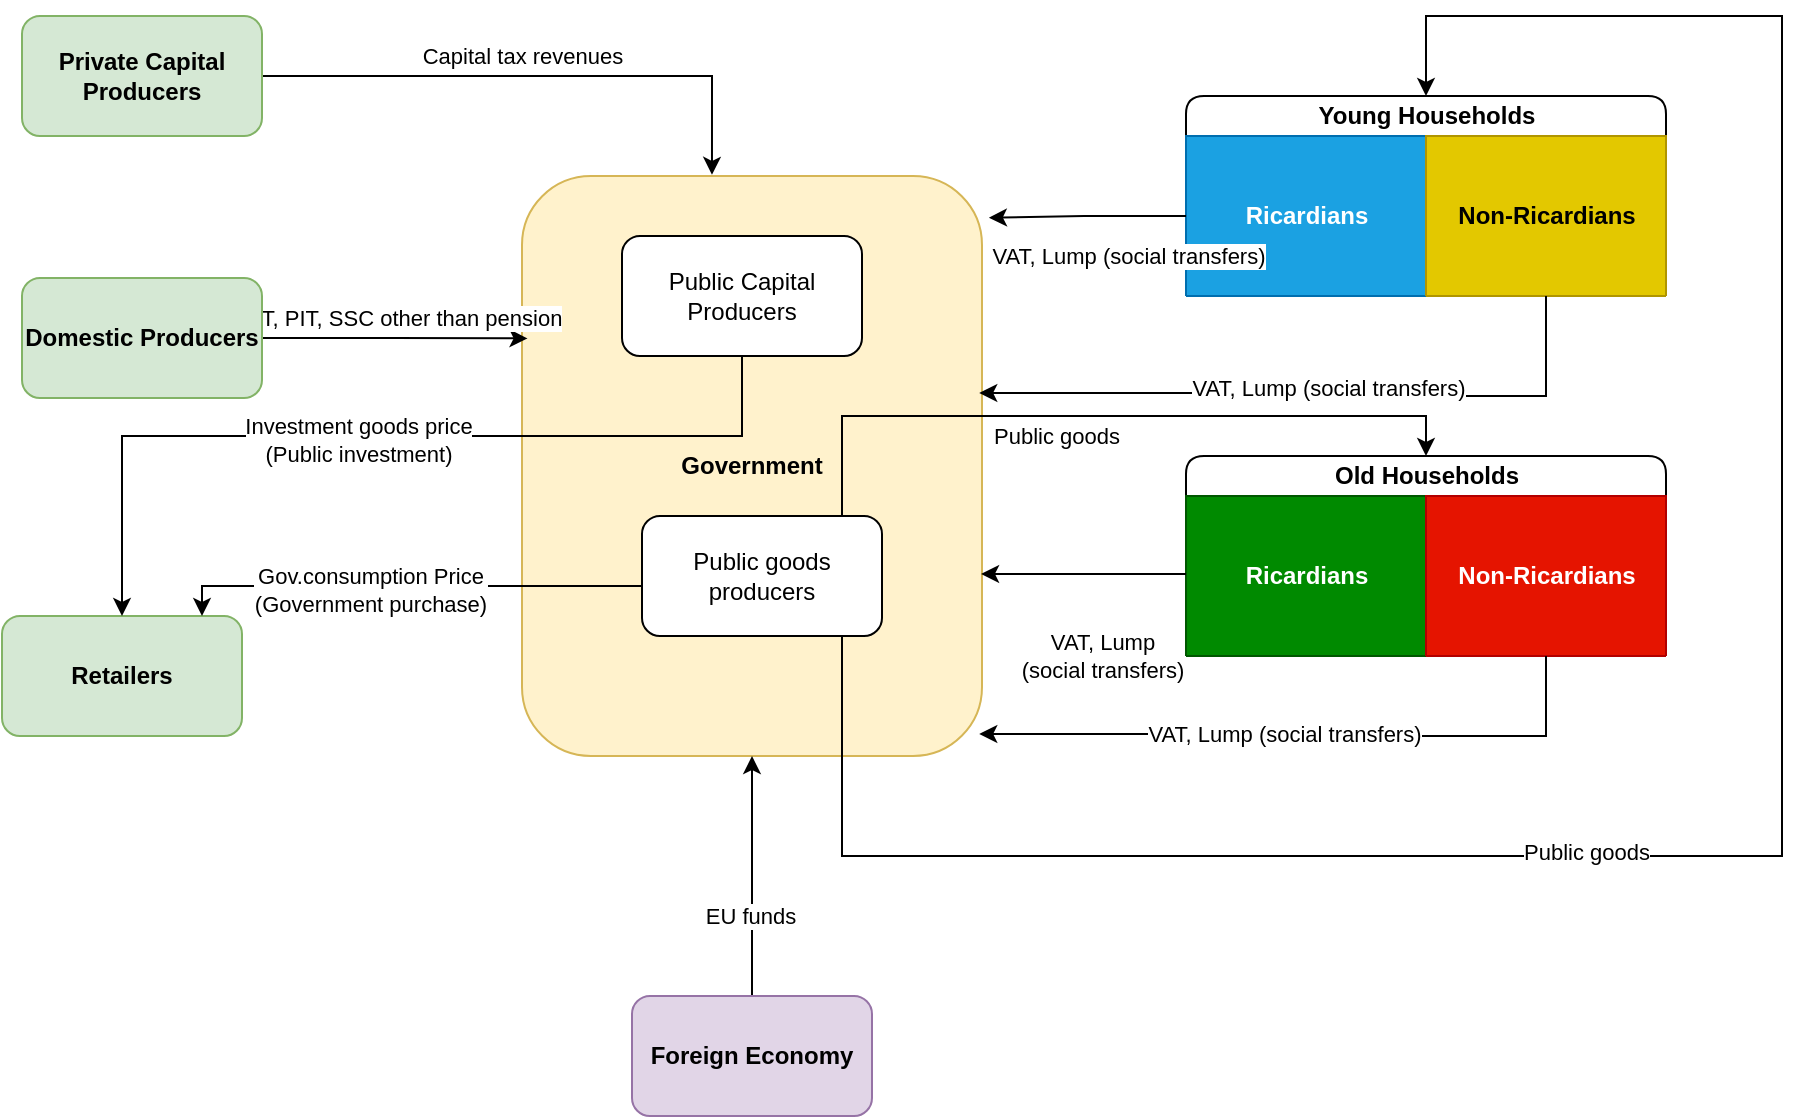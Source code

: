 <mxfile version="21.5.1" type="github">
  <diagram name="Page-1" id="kW5z09n5GGzJ1cjU40yl">
    <mxGraphModel dx="1235" dy="571" grid="1" gridSize="10" guides="1" tooltips="1" connect="1" arrows="1" fold="1" page="1" pageScale="1" pageWidth="1100" pageHeight="850" math="0" shadow="0">
      <root>
        <mxCell id="0" />
        <mxCell id="1" parent="0" />
        <mxCell id="dep_u9EgAYhP0aouUn1x-1" value="Retailers" style="rounded=1;whiteSpace=wrap;html=1;fillColor=#d5e8d4;strokeColor=#82b366;fontStyle=1" vertex="1" parent="1">
          <mxGeometry x="90" y="380" width="120" height="60" as="geometry" />
        </mxCell>
        <mxCell id="dep_u9EgAYhP0aouUn1x-2" value="Government" style="rounded=1;whiteSpace=wrap;html=1;fontStyle=1;fillColor=#fff2cc;strokeColor=#d6b656;" vertex="1" parent="1">
          <mxGeometry x="350" y="160" width="230" height="290" as="geometry" />
        </mxCell>
        <mxCell id="dep_u9EgAYhP0aouUn1x-5" style="edgeStyle=orthogonalEdgeStyle;rounded=0;orthogonalLoop=1;jettySize=auto;html=1;entryX=0.413;entryY=-0.002;entryDx=0;entryDy=0;entryPerimeter=0;" edge="1" parent="1" source="dep_u9EgAYhP0aouUn1x-3" target="dep_u9EgAYhP0aouUn1x-2">
          <mxGeometry relative="1" as="geometry">
            <mxPoint x="480" y="150" as="targetPoint" />
            <Array as="points">
              <mxPoint x="445" y="110" />
            </Array>
          </mxGeometry>
        </mxCell>
        <mxCell id="dep_u9EgAYhP0aouUn1x-6" value="Capital tax revenues" style="edgeLabel;html=1;align=center;verticalAlign=middle;resizable=0;points=[];" vertex="1" connectable="0" parent="dep_u9EgAYhP0aouUn1x-5">
          <mxGeometry x="0.44" y="-1" relative="1" as="geometry">
            <mxPoint x="-68" y="-11" as="offset" />
          </mxGeometry>
        </mxCell>
        <mxCell id="dep_u9EgAYhP0aouUn1x-3" value="Private Capital Producers" style="rounded=1;whiteSpace=wrap;html=1;fillColor=#d5e8d4;strokeColor=#82b366;fontStyle=1" vertex="1" parent="1">
          <mxGeometry x="100" y="80" width="120" height="60" as="geometry" />
        </mxCell>
        <mxCell id="dep_u9EgAYhP0aouUn1x-7" style="edgeStyle=orthogonalEdgeStyle;rounded=0;orthogonalLoop=1;jettySize=auto;html=1;entryX=0.012;entryY=0.28;entryDx=0;entryDy=0;entryPerimeter=0;" edge="1" parent="1" source="dep_u9EgAYhP0aouUn1x-4" target="dep_u9EgAYhP0aouUn1x-2">
          <mxGeometry relative="1" as="geometry" />
        </mxCell>
        <mxCell id="dep_u9EgAYhP0aouUn1x-8" value="CIT, PIT, SSC other than pension" style="edgeLabel;html=1;align=center;verticalAlign=middle;resizable=0;points=[];" vertex="1" connectable="0" parent="dep_u9EgAYhP0aouUn1x-7">
          <mxGeometry x="-0.369" y="-4" relative="1" as="geometry">
            <mxPoint x="27" y="-14" as="offset" />
          </mxGeometry>
        </mxCell>
        <mxCell id="dep_u9EgAYhP0aouUn1x-4" value="Domestic Producers" style="rounded=1;whiteSpace=wrap;html=1;fillColor=#d5e8d4;strokeColor=#82b366;fontStyle=1" vertex="1" parent="1">
          <mxGeometry x="100" y="211" width="120" height="60" as="geometry" />
        </mxCell>
        <mxCell id="dep_u9EgAYhP0aouUn1x-13" value="Young Households" style="swimlane;childLayout=stackLayout;resizeParent=1;resizeParentMax=0;startSize=20;html=1;rounded=1;swimlaneLine=0;" vertex="1" parent="1">
          <mxGeometry x="682" y="120" width="240" height="100" as="geometry" />
        </mxCell>
        <mxCell id="dep_u9EgAYhP0aouUn1x-14" value="Ricardians" style="swimlane;startSize=230;html=1;rounded=1;glass=0;shadow=0;fillColor=#1ba1e2;strokeColor=#006EAF;fontColor=#ffffff;" vertex="1" parent="dep_u9EgAYhP0aouUn1x-13">
          <mxGeometry y="20" width="120" height="80" as="geometry" />
        </mxCell>
        <mxCell id="dep_u9EgAYhP0aouUn1x-15" value="Non-Ricardians" style="swimlane;startSize=230;html=1;rounded=1;fillColor=#e3c800;fontColor=#000000;strokeColor=#B09500;" vertex="1" parent="dep_u9EgAYhP0aouUn1x-13">
          <mxGeometry x="120" y="20" width="120" height="80" as="geometry" />
        </mxCell>
        <mxCell id="dep_u9EgAYhP0aouUn1x-16" value="Old Households" style="swimlane;childLayout=stackLayout;resizeParent=1;resizeParentMax=0;startSize=20;html=1;rounded=1;swimlaneLine=0;" vertex="1" parent="1">
          <mxGeometry x="682" y="300" width="240" height="100" as="geometry" />
        </mxCell>
        <mxCell id="dep_u9EgAYhP0aouUn1x-19" value="Ricardians" style="swimlane;startSize=230;html=1;rounded=1;fillColor=#008a00;fontColor=#ffffff;strokeColor=#005700;" vertex="1" parent="dep_u9EgAYhP0aouUn1x-16">
          <mxGeometry y="20" width="120" height="80" as="geometry" />
        </mxCell>
        <mxCell id="dep_u9EgAYhP0aouUn1x-20" value="Non-Ricardians" style="swimlane;startSize=230;html=1;rounded=1;fillColor=#e51400;fontColor=#ffffff;strokeColor=#B20000;" vertex="1" parent="dep_u9EgAYhP0aouUn1x-16">
          <mxGeometry x="120" y="20" width="120" height="80" as="geometry" />
        </mxCell>
        <mxCell id="dep_u9EgAYhP0aouUn1x-21" style="edgeStyle=orthogonalEdgeStyle;rounded=0;orthogonalLoop=1;jettySize=auto;html=1;entryX=1.015;entryY=0.072;entryDx=0;entryDy=0;entryPerimeter=0;" edge="1" parent="1" source="dep_u9EgAYhP0aouUn1x-14" target="dep_u9EgAYhP0aouUn1x-2">
          <mxGeometry relative="1" as="geometry" />
        </mxCell>
        <mxCell id="dep_u9EgAYhP0aouUn1x-22" value="VAT, Lump (social transfers)" style="edgeLabel;html=1;align=center;verticalAlign=middle;resizable=0;points=[];" vertex="1" connectable="0" parent="dep_u9EgAYhP0aouUn1x-21">
          <mxGeometry x="-0.242" y="-3" relative="1" as="geometry">
            <mxPoint x="8" y="23" as="offset" />
          </mxGeometry>
        </mxCell>
        <mxCell id="dep_u9EgAYhP0aouUn1x-23" style="edgeStyle=orthogonalEdgeStyle;rounded=0;orthogonalLoop=1;jettySize=auto;html=1;exitX=0.5;exitY=1;exitDx=0;exitDy=0;entryX=0.994;entryY=0.374;entryDx=0;entryDy=0;entryPerimeter=0;" edge="1" parent="1" source="dep_u9EgAYhP0aouUn1x-15" target="dep_u9EgAYhP0aouUn1x-2">
          <mxGeometry relative="1" as="geometry">
            <mxPoint x="862" y="230" as="sourcePoint" />
            <mxPoint x="580" y="260" as="targetPoint" />
            <Array as="points">
              <mxPoint x="862" y="270" />
              <mxPoint x="730" y="270" />
              <mxPoint x="730" y="269" />
            </Array>
          </mxGeometry>
        </mxCell>
        <mxCell id="dep_u9EgAYhP0aouUn1x-24" value="VAT, Lump (social transfers)" style="edgeLabel;html=1;align=center;verticalAlign=middle;resizable=0;points=[];" vertex="1" connectable="0" parent="dep_u9EgAYhP0aouUn1x-23">
          <mxGeometry x="-0.048" y="-4" relative="1" as="geometry">
            <mxPoint as="offset" />
          </mxGeometry>
        </mxCell>
        <mxCell id="dep_u9EgAYhP0aouUn1x-25" value="VAT, Lump &lt;br&gt;(social transfers)" style="edgeStyle=orthogonalEdgeStyle;rounded=0;orthogonalLoop=1;jettySize=auto;html=1;entryX=0.998;entryY=0.686;entryDx=0;entryDy=0;entryPerimeter=0;" edge="1" parent="1" source="dep_u9EgAYhP0aouUn1x-19" target="dep_u9EgAYhP0aouUn1x-2">
          <mxGeometry x="-0.181" y="41" relative="1" as="geometry">
            <Array as="points">
              <mxPoint x="660" y="359" />
              <mxPoint x="660" y="359" />
            </Array>
            <mxPoint as="offset" />
          </mxGeometry>
        </mxCell>
        <mxCell id="dep_u9EgAYhP0aouUn1x-30" style="edgeStyle=orthogonalEdgeStyle;rounded=0;orthogonalLoop=1;jettySize=auto;html=1;entryX=0.5;entryY=1;entryDx=0;entryDy=0;" edge="1" parent="1" source="dep_u9EgAYhP0aouUn1x-29" target="dep_u9EgAYhP0aouUn1x-2">
          <mxGeometry relative="1" as="geometry" />
        </mxCell>
        <mxCell id="dep_u9EgAYhP0aouUn1x-31" value="EU funds" style="edgeLabel;html=1;align=center;verticalAlign=middle;resizable=0;points=[];" vertex="1" connectable="0" parent="dep_u9EgAYhP0aouUn1x-30">
          <mxGeometry x="-0.322" y="1" relative="1" as="geometry">
            <mxPoint as="offset" />
          </mxGeometry>
        </mxCell>
        <mxCell id="dep_u9EgAYhP0aouUn1x-29" value="Foreign Economy" style="rounded=1;whiteSpace=wrap;html=1;fontStyle=1;fillColor=#e1d5e7;strokeColor=#9673a6;" vertex="1" parent="1">
          <mxGeometry x="405" y="570" width="120" height="60" as="geometry" />
        </mxCell>
        <mxCell id="dep_u9EgAYhP0aouUn1x-36" style="edgeStyle=orthogonalEdgeStyle;rounded=0;orthogonalLoop=1;jettySize=auto;html=1;entryX=0.994;entryY=0.962;entryDx=0;entryDy=0;entryPerimeter=0;" edge="1" parent="1" source="dep_u9EgAYhP0aouUn1x-20" target="dep_u9EgAYhP0aouUn1x-2">
          <mxGeometry relative="1" as="geometry">
            <Array as="points">
              <mxPoint x="862" y="440" />
              <mxPoint x="691" y="440" />
            </Array>
          </mxGeometry>
        </mxCell>
        <mxCell id="dep_u9EgAYhP0aouUn1x-37" value="VAT, Lump (social transfers)" style="edgeLabel;html=1;align=center;verticalAlign=middle;resizable=0;points=[];" vertex="1" connectable="0" parent="dep_u9EgAYhP0aouUn1x-36">
          <mxGeometry x="0.65" y="4" relative="1" as="geometry">
            <mxPoint x="95" y="-4" as="offset" />
          </mxGeometry>
        </mxCell>
        <mxCell id="dep_u9EgAYhP0aouUn1x-43" style="edgeStyle=orthogonalEdgeStyle;rounded=0;orthogonalLoop=1;jettySize=auto;html=1;entryX=0.5;entryY=0;entryDx=0;entryDy=0;" edge="1" parent="1" source="dep_u9EgAYhP0aouUn1x-38" target="dep_u9EgAYhP0aouUn1x-16">
          <mxGeometry relative="1" as="geometry">
            <Array as="points">
              <mxPoint x="510" y="280" />
              <mxPoint x="802" y="280" />
            </Array>
          </mxGeometry>
        </mxCell>
        <mxCell id="dep_u9EgAYhP0aouUn1x-44" value="Public goods" style="edgeLabel;html=1;align=center;verticalAlign=middle;resizable=0;points=[];" vertex="1" connectable="0" parent="dep_u9EgAYhP0aouUn1x-43">
          <mxGeometry x="-0.308" y="2" relative="1" as="geometry">
            <mxPoint x="31" y="12" as="offset" />
          </mxGeometry>
        </mxCell>
        <mxCell id="dep_u9EgAYhP0aouUn1x-45" style="edgeStyle=orthogonalEdgeStyle;rounded=0;orthogonalLoop=1;jettySize=auto;html=1;entryX=0.5;entryY=0;entryDx=0;entryDy=0;" edge="1" parent="1" source="dep_u9EgAYhP0aouUn1x-38" target="dep_u9EgAYhP0aouUn1x-13">
          <mxGeometry relative="1" as="geometry">
            <Array as="points">
              <mxPoint x="510" y="500" />
              <mxPoint x="980" y="500" />
              <mxPoint x="980" y="80" />
              <mxPoint x="802" y="80" />
            </Array>
          </mxGeometry>
        </mxCell>
        <mxCell id="dep_u9EgAYhP0aouUn1x-46" value="Public goods" style="edgeLabel;html=1;align=center;verticalAlign=middle;resizable=0;points=[];" vertex="1" connectable="0" parent="dep_u9EgAYhP0aouUn1x-45">
          <mxGeometry x="-0.209" y="2" relative="1" as="geometry">
            <mxPoint as="offset" />
          </mxGeometry>
        </mxCell>
        <mxCell id="dep_u9EgAYhP0aouUn1x-38" value="Public goods producers" style="rounded=1;whiteSpace=wrap;html=1;" vertex="1" parent="1">
          <mxGeometry x="410" y="330" width="120" height="60" as="geometry" />
        </mxCell>
        <mxCell id="dep_u9EgAYhP0aouUn1x-41" style="edgeStyle=orthogonalEdgeStyle;rounded=0;orthogonalLoop=1;jettySize=auto;html=1;" edge="1" parent="1" source="dep_u9EgAYhP0aouUn1x-39" target="dep_u9EgAYhP0aouUn1x-1">
          <mxGeometry relative="1" as="geometry">
            <Array as="points">
              <mxPoint x="460" y="290" />
              <mxPoint x="150" y="290" />
            </Array>
          </mxGeometry>
        </mxCell>
        <mxCell id="dep_u9EgAYhP0aouUn1x-42" value="Investment goods price &lt;br&gt;(Public investment)" style="edgeLabel;html=1;align=center;verticalAlign=middle;resizable=0;points=[];" vertex="1" connectable="0" parent="dep_u9EgAYhP0aouUn1x-41">
          <mxGeometry x="0.055" y="2" relative="1" as="geometry">
            <mxPoint as="offset" />
          </mxGeometry>
        </mxCell>
        <mxCell id="dep_u9EgAYhP0aouUn1x-39" value="Public Capital Producers" style="rounded=1;whiteSpace=wrap;html=1;" vertex="1" parent="1">
          <mxGeometry x="400" y="190" width="120" height="60" as="geometry" />
        </mxCell>
        <mxCell id="dep_u9EgAYhP0aouUn1x-9" style="edgeStyle=orthogonalEdgeStyle;rounded=0;orthogonalLoop=1;jettySize=auto;html=1;exitX=0;exitY=0.5;exitDx=0;exitDy=0;" edge="1" parent="1" source="dep_u9EgAYhP0aouUn1x-38" target="dep_u9EgAYhP0aouUn1x-1">
          <mxGeometry relative="1" as="geometry">
            <mxPoint x="390" y="330" as="sourcePoint" />
            <mxPoint x="190" y="367.53" as="targetPoint" />
            <Array as="points">
              <mxPoint x="410" y="365" />
              <mxPoint x="190" y="365" />
            </Array>
          </mxGeometry>
        </mxCell>
        <mxCell id="dep_u9EgAYhP0aouUn1x-10" value="Text" style="edgeLabel;html=1;align=center;verticalAlign=middle;resizable=0;points=[];" vertex="1" connectable="0" parent="dep_u9EgAYhP0aouUn1x-9">
          <mxGeometry x="0.174" y="-1" relative="1" as="geometry">
            <mxPoint as="offset" />
          </mxGeometry>
        </mxCell>
        <mxCell id="dep_u9EgAYhP0aouUn1x-11" value="Gov.consumption Price&lt;br&gt;(Government purchase)" style="edgeLabel;html=1;align=center;verticalAlign=middle;resizable=0;points=[];" vertex="1" connectable="0" parent="dep_u9EgAYhP0aouUn1x-9">
          <mxGeometry x="0.174" y="2" relative="1" as="geometry">
            <mxPoint as="offset" />
          </mxGeometry>
        </mxCell>
      </root>
    </mxGraphModel>
  </diagram>
</mxfile>
